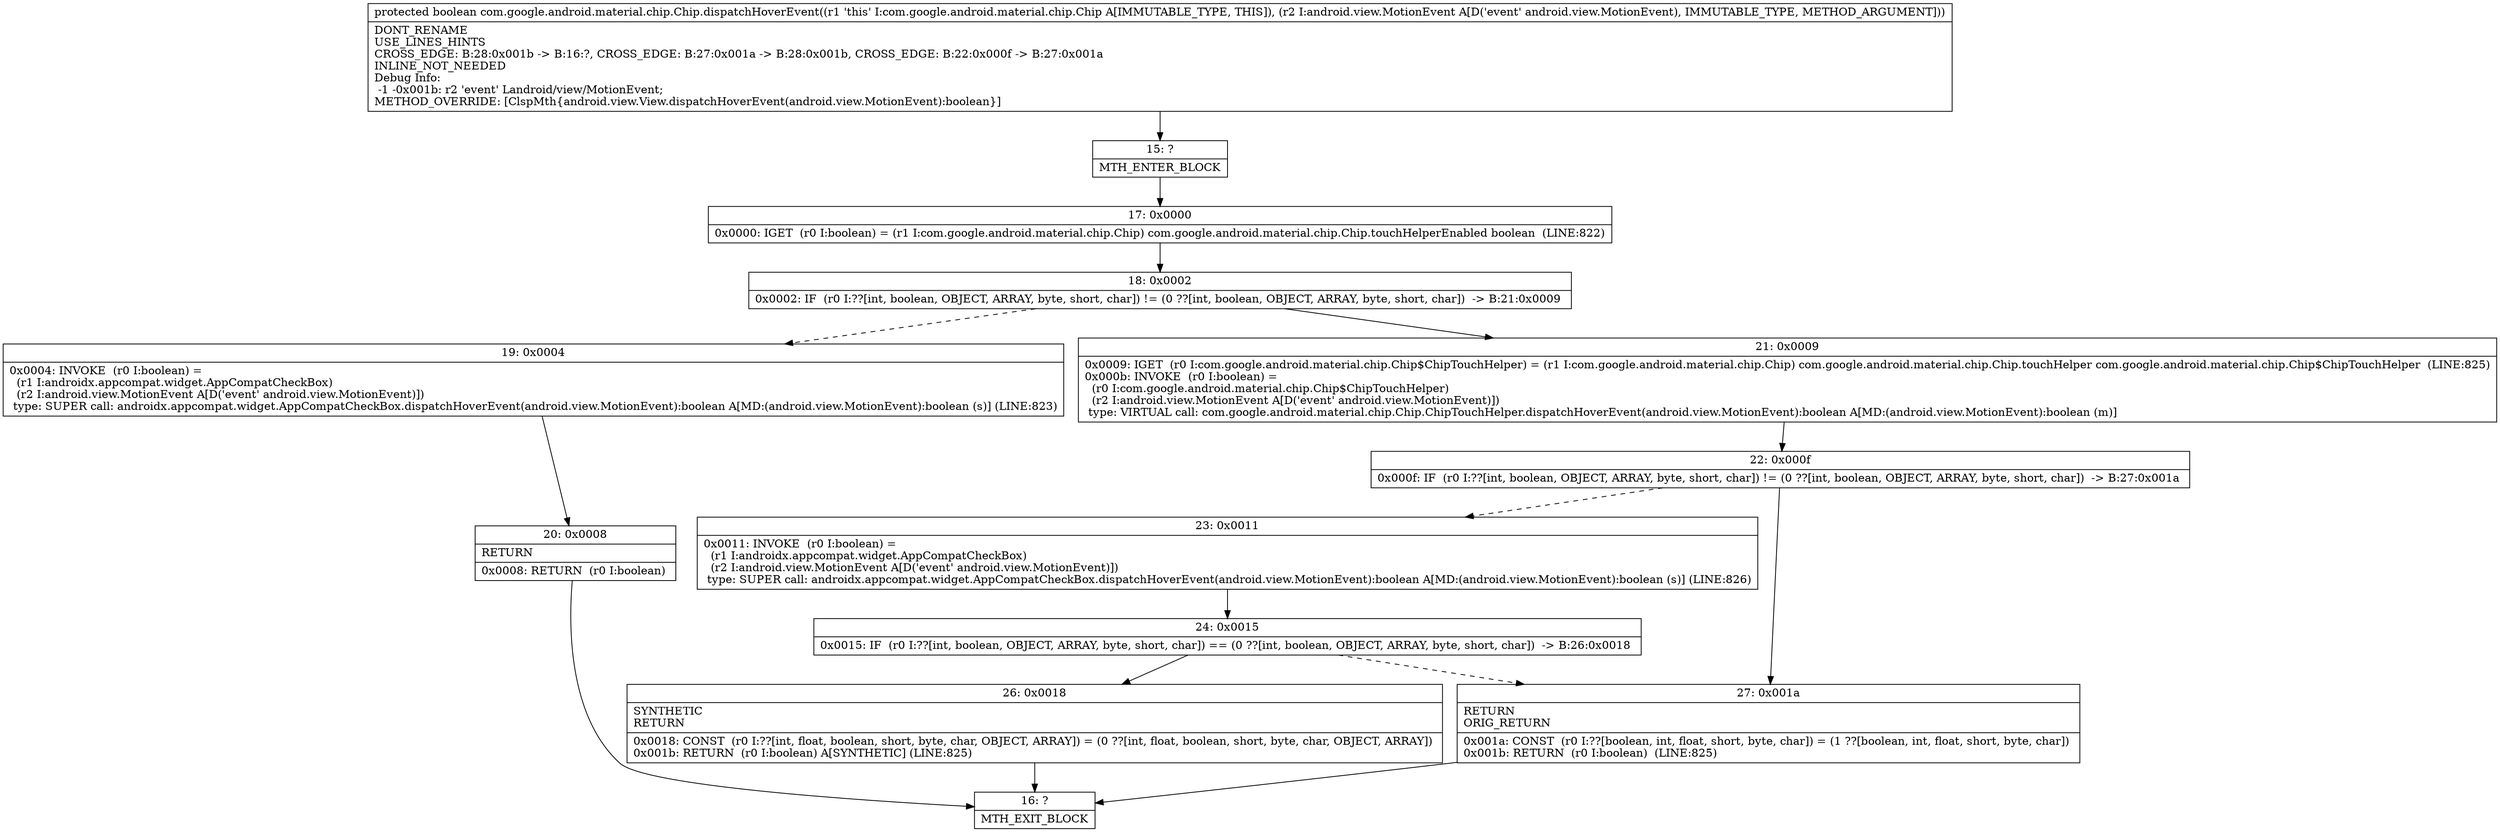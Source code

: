 digraph "CFG forcom.google.android.material.chip.Chip.dispatchHoverEvent(Landroid\/view\/MotionEvent;)Z" {
Node_15 [shape=record,label="{15\:\ ?|MTH_ENTER_BLOCK\l}"];
Node_17 [shape=record,label="{17\:\ 0x0000|0x0000: IGET  (r0 I:boolean) = (r1 I:com.google.android.material.chip.Chip) com.google.android.material.chip.Chip.touchHelperEnabled boolean  (LINE:822)\l}"];
Node_18 [shape=record,label="{18\:\ 0x0002|0x0002: IF  (r0 I:??[int, boolean, OBJECT, ARRAY, byte, short, char]) != (0 ??[int, boolean, OBJECT, ARRAY, byte, short, char])  \-\> B:21:0x0009 \l}"];
Node_19 [shape=record,label="{19\:\ 0x0004|0x0004: INVOKE  (r0 I:boolean) = \l  (r1 I:androidx.appcompat.widget.AppCompatCheckBox)\l  (r2 I:android.view.MotionEvent A[D('event' android.view.MotionEvent)])\l type: SUPER call: androidx.appcompat.widget.AppCompatCheckBox.dispatchHoverEvent(android.view.MotionEvent):boolean A[MD:(android.view.MotionEvent):boolean (s)] (LINE:823)\l}"];
Node_20 [shape=record,label="{20\:\ 0x0008|RETURN\l|0x0008: RETURN  (r0 I:boolean) \l}"];
Node_16 [shape=record,label="{16\:\ ?|MTH_EXIT_BLOCK\l}"];
Node_21 [shape=record,label="{21\:\ 0x0009|0x0009: IGET  (r0 I:com.google.android.material.chip.Chip$ChipTouchHelper) = (r1 I:com.google.android.material.chip.Chip) com.google.android.material.chip.Chip.touchHelper com.google.android.material.chip.Chip$ChipTouchHelper  (LINE:825)\l0x000b: INVOKE  (r0 I:boolean) = \l  (r0 I:com.google.android.material.chip.Chip$ChipTouchHelper)\l  (r2 I:android.view.MotionEvent A[D('event' android.view.MotionEvent)])\l type: VIRTUAL call: com.google.android.material.chip.Chip.ChipTouchHelper.dispatchHoverEvent(android.view.MotionEvent):boolean A[MD:(android.view.MotionEvent):boolean (m)]\l}"];
Node_22 [shape=record,label="{22\:\ 0x000f|0x000f: IF  (r0 I:??[int, boolean, OBJECT, ARRAY, byte, short, char]) != (0 ??[int, boolean, OBJECT, ARRAY, byte, short, char])  \-\> B:27:0x001a \l}"];
Node_23 [shape=record,label="{23\:\ 0x0011|0x0011: INVOKE  (r0 I:boolean) = \l  (r1 I:androidx.appcompat.widget.AppCompatCheckBox)\l  (r2 I:android.view.MotionEvent A[D('event' android.view.MotionEvent)])\l type: SUPER call: androidx.appcompat.widget.AppCompatCheckBox.dispatchHoverEvent(android.view.MotionEvent):boolean A[MD:(android.view.MotionEvent):boolean (s)] (LINE:826)\l}"];
Node_24 [shape=record,label="{24\:\ 0x0015|0x0015: IF  (r0 I:??[int, boolean, OBJECT, ARRAY, byte, short, char]) == (0 ??[int, boolean, OBJECT, ARRAY, byte, short, char])  \-\> B:26:0x0018 \l}"];
Node_26 [shape=record,label="{26\:\ 0x0018|SYNTHETIC\lRETURN\l|0x0018: CONST  (r0 I:??[int, float, boolean, short, byte, char, OBJECT, ARRAY]) = (0 ??[int, float, boolean, short, byte, char, OBJECT, ARRAY]) \l0x001b: RETURN  (r0 I:boolean) A[SYNTHETIC] (LINE:825)\l}"];
Node_27 [shape=record,label="{27\:\ 0x001a|RETURN\lORIG_RETURN\l|0x001a: CONST  (r0 I:??[boolean, int, float, short, byte, char]) = (1 ??[boolean, int, float, short, byte, char]) \l0x001b: RETURN  (r0 I:boolean)  (LINE:825)\l}"];
MethodNode[shape=record,label="{protected boolean com.google.android.material.chip.Chip.dispatchHoverEvent((r1 'this' I:com.google.android.material.chip.Chip A[IMMUTABLE_TYPE, THIS]), (r2 I:android.view.MotionEvent A[D('event' android.view.MotionEvent), IMMUTABLE_TYPE, METHOD_ARGUMENT]))  | DONT_RENAME\lUSE_LINES_HINTS\lCROSS_EDGE: B:28:0x001b \-\> B:16:?, CROSS_EDGE: B:27:0x001a \-\> B:28:0x001b, CROSS_EDGE: B:22:0x000f \-\> B:27:0x001a\lINLINE_NOT_NEEDED\lDebug Info:\l  \-1 \-0x001b: r2 'event' Landroid\/view\/MotionEvent;\lMETHOD_OVERRIDE: [ClspMth\{android.view.View.dispatchHoverEvent(android.view.MotionEvent):boolean\}]\l}"];
MethodNode -> Node_15;Node_15 -> Node_17;
Node_17 -> Node_18;
Node_18 -> Node_19[style=dashed];
Node_18 -> Node_21;
Node_19 -> Node_20;
Node_20 -> Node_16;
Node_21 -> Node_22;
Node_22 -> Node_23[style=dashed];
Node_22 -> Node_27;
Node_23 -> Node_24;
Node_24 -> Node_26;
Node_24 -> Node_27[style=dashed];
Node_26 -> Node_16;
Node_27 -> Node_16;
}

